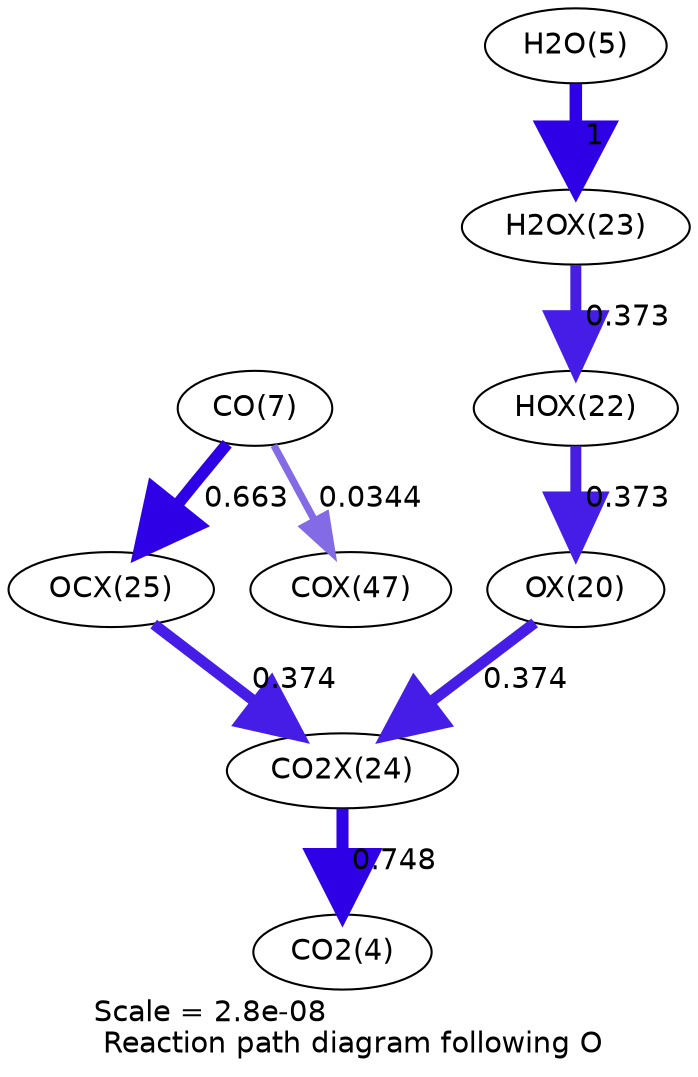digraph reaction_paths {
center=1;
s61 -> s59[fontname="Helvetica", penwidth=5.26, arrowsize=2.63, color="0.7, 0.873, 0.9"
, label=" 0.373"];
s59 -> s63[fontname="Helvetica", penwidth=5.26, arrowsize=2.63, color="0.7, 0.874, 0.9"
, label=" 0.374"];
s62 -> s61[fontname="Helvetica", penwidth=5.26, arrowsize=2.63, color="0.7, 0.873, 0.9"
, label=" 0.373"];
s7 -> s62[fontname="Helvetica", penwidth=6, arrowsize=3, color="0.7, 1.5, 0.9"
, label=" 1"];
s9 -> s64[fontname="Helvetica", penwidth=5.69, arrowsize=2.84, color="0.7, 1.16, 0.9"
, label=" 0.663"];
s9 -> s70[fontname="Helvetica", penwidth=3.46, arrowsize=1.73, color="0.7, 0.534, 0.9"
, label=" 0.0344"];
s64 -> s63[fontname="Helvetica", penwidth=5.26, arrowsize=2.63, color="0.7, 0.874, 0.9"
, label=" 0.374"];
s63 -> s6[fontname="Helvetica", penwidth=5.78, arrowsize=2.89, color="0.7, 1.25, 0.9"
, label=" 0.748"];
s6 [ fontname="Helvetica", label="CO2(4)"];
s7 [ fontname="Helvetica", label="H2O(5)"];
s9 [ fontname="Helvetica", label="CO(7)"];
s59 [ fontname="Helvetica", label="OX(20)"];
s61 [ fontname="Helvetica", label="HOX(22)"];
s62 [ fontname="Helvetica", label="H2OX(23)"];
s63 [ fontname="Helvetica", label="CO2X(24)"];
s64 [ fontname="Helvetica", label="OCX(25)"];
s70 [ fontname="Helvetica", label="COX(47)"];
 label = "Scale = 2.8e-08\l Reaction path diagram following O";
 fontname = "Helvetica";
}
